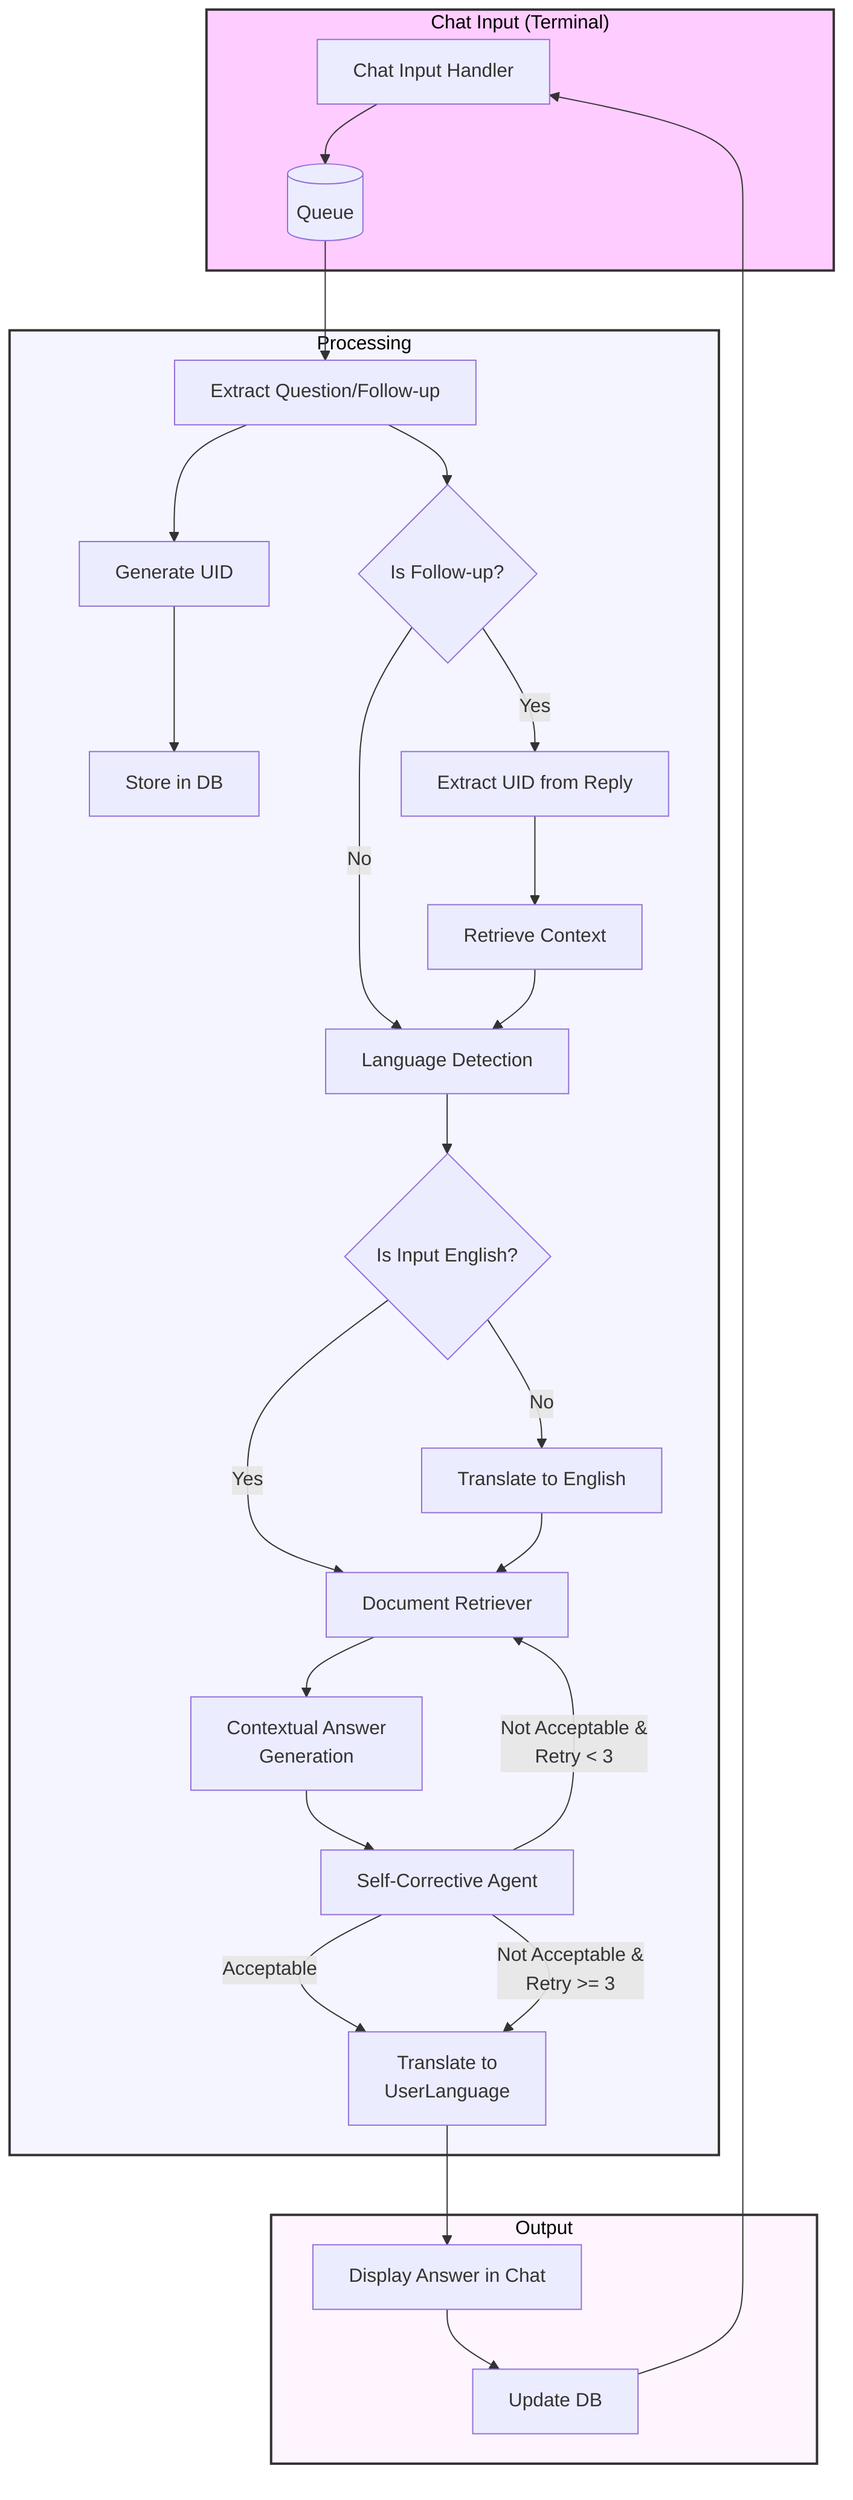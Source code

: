 graph TD
    subgraph Chat["Chat Input (Terminal)"]
        A[Chat Input Handler] --> Q[(Queue)]
        style Chat fill:#f0f,stroke:#333,stroke-width:2px,color:#000,fill-opacity:0.2;
    end

    subgraph Processing["Processing"]
        Q --> B[Extract Question/Follow-up]
        B --> C[Generate UID]
        C --> D[Store in DB]
        B --> E{Is Follow-up?}
        E -- Yes --> F[Extract UID from Reply]
        F --> G[Retrieve Context]
        E -- No --> H[Language Detection]
        G --> H
        H --> I{Is Input English?}
        I -- Yes --> J[Document Retriever]
        I -- No --> K["Translate to English"]
        K --> J
        J --> L[Contextual Answer<br>Generation]
        L --> M[Self-Corrective Agent]
        M -- Acceptable --> N["Translate to<br>UserLanguage"]
        M -- "Not Acceptable &<br>Retry < 3" --> J
        M -- "Not Acceptable &<br>Retry >= 3" --> N
        style Processing fill:#ccf,stroke:#333,stroke-width:2px,color:#000,fill-opacity:0.2;
    end

    subgraph Output["Output"]
        N --> O[Display Answer in Chat]
        O --> P[Update DB]
        style Output fill:#fcf,stroke:#333,stroke-width:2px,color:#000,fill-opacity:0.2;
    end

    P --> A

    classDef default text-align:center;